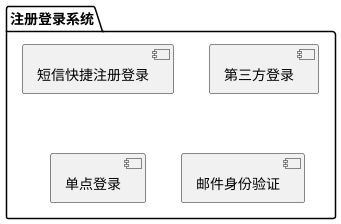 @startuml
'https://plantuml.com/use-case-diagram

':Main Admin: as Admin
'(Use the application) as (Use)
'
'User -> (Start)
'User --> (Use)
'
'Admin ---> (Use)
'
'note right of Admin : This is an example.
'
'note right of (Use)
'A note can also
'be on several lines
'end note
'
'note "This note is connected\nto several objects." as N2
'(Start) .. N2
'N2 .. (Use)

'actor 旅客 as u1
'actor 留学生 as u2
package 注册登录系统 {
[短信快捷注册登录]
[第三方登录]
[单点登录]
[邮件身份验证]
}
@enduml